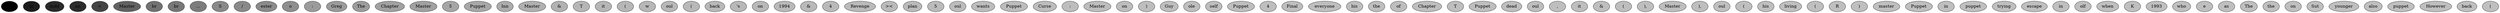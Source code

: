 digraph "3-gram" {
	graph [dpi=300]
	36 [label=up color="#363636" fillcolor="#000000" shape=oval style=filled]
	37 [label=in color="#363636" fillcolor="#1d1d1d" shape=oval style=filled]
	35 [label=hold color="#363636" fillcolor="#2a2a2a" shape=oval style=filled]
	38 [label=an color="#363636" fillcolor="#2c2c2c" shape=oval style=filled]
	205 [label="<" color="#363636" fillcolor="#444444" shape=oval style=filled]
	343 [label=Master color="#363636" fillcolor="#626262" shape=oval style=filled]
	206 [label=br color="#363636" fillcolor="#727272" shape=oval style=filled]
	209 [label=br color="#363636" fillcolor="#777777" shape=oval style=filled]
	204 [label="..." color="#363636" fillcolor="#7c7c7c" shape=oval style=filled]
	78 [label=S color="#363636" fillcolor="#898989" shape=oval style=filled]
	207 [label="/" color="#363636" fillcolor="#898989" shape=oval style=filled]
	79 [label=ester color="#363636" fillcolor="#8b8b8b" shape=oval style=filled]
	80 [label=o color="#363636" fillcolor="#8e8e8e" shape=oval style=filled]
	259 [label=":" color="#363636" fillcolor="#9b9b9b" shape=oval style=filled]
	77 [label=Greg color="#363636" fillcolor="#9b9b9b" shape=oval style=filled]
	260 [label=The color="#363636" fillcolor="#9c9c9c" shape=oval style=filled]
	262 [label=Chapter color="#363636" fillcolor="#a1a1a1" shape=oval style=filled]
	339 [label=Master color="#363636" fillcolor="#a1a1a1" shape=oval style=filled]
	258 [label=5 color="#363636" fillcolor="#a6a6a6" shape=oval style=filled]
	342 [label=Puppet color="#363636" fillcolor="#a8a8a8" shape=oval style=filled]
	39 [label=Inn color="#363636" fillcolor="#acacac" shape=oval style=filled]
	257 [label=Master color="#363636" fillcolor="#b0b0b0" shape=oval style=filled]
	197 [label="&" color="#363636" fillcolor="#b2b2b2" shape=oval style=filled]
	324 [label=T color="#363636" fillcolor="#b6b6b6" shape=oval style=filled]
	195 [label=it color="#363636" fillcolor="#b6b6b6" shape=oval style=filled]
	263 [label="(" color="#363636" fillcolor="#b6b6b6" shape=oval style=filled]
	8 [label=w color="#363636" fillcolor="#b7b7b7" shape=oval style=filled]
	325 [label=oul color="#363636" fillcolor="#b8b8b8" shape=oval style=filled]
	76 [label="(" color="#363636" fillcolor="#b8b8b8" shape=oval style=filled]
	196 [label=back color="#363636" fillcolor="#b8b8b8" shape=oval style=filled]
	327 [label="'s" color="#363636" fillcolor="#b8b8b8" shape=oval style=filled]
	326 [label=on color="#363636" fillcolor="#b8b8b8" shape=oval style=filled]
	264 [label=1994 color="#363636" fillcolor="#b9b9b9" shape=oval style=filled]
	341 [label="&" color="#363636" fillcolor="#b9b9b9" shape=oval style=filled]
	340 [label=4 color="#363636" fillcolor="#b9b9b9" shape=oval style=filled]
	328 [label=Revenge color="#363636" fillcolor="#bababa" shape=oval style=filled]
	208 [label="><" color="#363636" fillcolor="#bababa" shape=oval style=filled]
	30 [label=plan color="#363636" fillcolor="#bababa" shape=oval style=filled]
	344 [label=5 color="#363636" fillcolor="#bbbbbb" shape=oval style=filled]
	17 [label=oul color="#363636" fillcolor="#bcbcbc" shape=oval style=filled]
	194 [label=wants color="#363636" fillcolor="#bcbcbc" shape=oval style=filled]
	256 [label=Puppet color="#363636" fillcolor="#bcbcbc" shape=oval style=filled]
	266 [label=Curse color="#363636" fillcolor="#bdbdbd" shape=oval style=filled]
	345 [label=":" color="#363636" fillcolor="#bdbdbd" shape=oval style=filled]
	251 [label=Master color="#363636" fillcolor="#bdbdbd" shape=oval style=filled]
	18 [label=on color="#363636" fillcolor="#bdbdbd" shape=oval style=filled]
	81 [label=")" color="#363636" fillcolor="#bdbdbd" shape=oval style=filled]
	20 [label=Guy color="#363636" fillcolor="#bebebe" shape=oval style=filled]
	7 [label=ole color="#363636" fillcolor="#bebebe" shape=oval style=filled]
	75 [label=self color="#363636" fillcolor="#bebebe" shape=oval style=filled]
	269 [label=Puppet color="#363636" fillcolor="#bebebe" shape=oval style=filled]
	252 [label=4 color="#363636" fillcolor="#bebebe" shape=oval style=filled]
	261 [label=Final color="#363636" fillcolor="#bebebe" shape=oval style=filled]
	198 [label=everyone color="#363636" fillcolor="#bebebe" shape=oval style=filled]
	73 [label=his color="#363636" fillcolor="#bebebe" shape=oval style=filled]
	268 [label=the color="#363636" fillcolor="#bebebe" shape=oval style=filled]
	267 [label=of color="#363636" fillcolor="#bebebe" shape=oval style=filled]
	348 [label=Chapter color="#363636" fillcolor="#bebebe" shape=oval style=filled]
	16 [label=T color="#363636" fillcolor="#bebebe" shape=oval style=filled]
	338 [label=Puppet color="#363636" fillcolor="#bebebe" shape=oval style=filled]
	203 [label=dead color="#363636" fillcolor="#bebebe" shape=oval style=filled]
	43 [label=oul color="#363636" fillcolor="#bebebe" shape=oval style=filled]
	34 [label="," color="#363636" fillcolor="#bebebe" shape=oval style=filled]
	202 [label=it color="#363636" fillcolor="#bebebe" shape=oval style=filled]
	25 [label="&" color="#363636" fillcolor="#bebebe" shape=oval style=filled]
	19 [label="(" color="#363636" fillcolor="#bebebe" shape=oval style=filled]
	255 [label=")," color="#363636" fillcolor="#bebebe" shape=oval style=filled]
	270 [label=Master color="#363636" fillcolor="#bebebe" shape=oval style=filled]
	265 [label=")," color="#363636" fillcolor="#bebebe" shape=oval style=filled]
	389 [label=oul color="#363636" fillcolor="#bfbfbf" shape=oval style=filled]
	253 [label="(" color="#363636" fillcolor="#bfbfbf" shape=oval style=filled]
	26 [label=his color="#363636" fillcolor="#bfbfbf" shape=oval style=filled]
	27 [label=living color="#363636" fillcolor="#bfbfbf" shape=oval style=filled]
	329 [label="(" color="#363636" fillcolor="#bfbfbf" shape=oval style=filled]
	21 [label=R color="#363636" fillcolor="#bfbfbf" shape=oval style=filled]
	24 [label=")" color="#363636" fillcolor="#bfbfbf" shape=oval style=filled]
	14 [label=master color="#363636" fillcolor="#bfbfbf" shape=oval style=filled]
	250 [label=Puppet color="#363636" fillcolor="#bfbfbf" shape=oval style=filled]
	70 [label=in color="#363636" fillcolor="#bfbfbf" shape=oval style=filled]
	40 [label=puppet color="#363636" fillcolor="#bfbfbf" shape=oval style=filled]
	352 [label=trying color="#363636" fillcolor="#bfbfbf" shape=oval style=filled]
	32 [label=escape color="#363636" fillcolor="#bfbfbf" shape=oval style=filled]
	68 [label=in color="#363636" fillcolor="#bfbfbf" shape=oval style=filled]
	22 [label=olf color="#363636" fillcolor="#bfbfbf" shape=oval style=filled]
	72 [label=when color="#363636" fillcolor="#bfbfbf" shape=oval style=filled]
	6 [label=K color="#363636" fillcolor="#bfbfbf" shape=oval style=filled]
	254 [label=1993 color="#363636" fillcolor="#bfbfbf" shape=oval style=filled]
	199 [label=who color="#363636" fillcolor="#bfbfbf" shape=oval style=filled]
	23 [label=e color="#363636" fillcolor="#bfbfbf" shape=oval style=filled]
	175 [label=as color="#363636" fillcolor="#bfbfbf" shape=oval style=filled]
	346 [label=The color="#363636" fillcolor="#bfbfbf" shape=oval style=filled]
	167 [label=the color="#363636" fillcolor="#bfbfbf" shape=oval style=filled]
	390 [label=on color="#363636" fillcolor="#bfbfbf" shape=oval style=filled]
	350 [label=Sut color="#363636" fillcolor="#bfbfbf" shape=oval style=filled]
	74 [label=younger color="#363636" fillcolor="#bfbfbf" shape=oval style=filled]
	172 [label=also color="#363636" fillcolor="#bfbfbf" shape=oval style=filled]
	13 [label=puppet color="#363636" fillcolor="#bfbfbf" shape=oval style=filled]
	166 [label=However color="#363636" fillcolor="#bfbfbf" shape=oval style=filled]
	67 [label=back color="#363636" fillcolor="#bfbfbf" shape=oval style=filled]
	271 [label="(" color="#363636" fillcolor="#bfbfbf" shape=oval style=filled]
}
